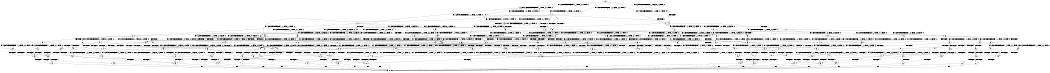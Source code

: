 digraph BCG {
size = "7, 10.5";
center = TRUE;
node [shape = circle];
0 [peripheries = 2];
0 -> 1 [label = "EX !0 !ATOMIC_EXCH_BRANCH (1, +0, FALSE, +0, 3, TRUE) !:0:"];
0 -> 2 [label = "EX !1 !ATOMIC_EXCH_BRANCH (1, +1, TRUE, +0, 2, TRUE) !:0:"];
0 -> 3 [label = "EX !2 !ATOMIC_EXCH_BRANCH (1, +0, TRUE, +0, 1, TRUE) !:0:"];
0 -> 4 [label = "EX !0 !ATOMIC_EXCH_BRANCH (1, +0, FALSE, +0, 3, TRUE) !:0:"];
1 -> 5 [label = "TERMINATE !0"];
2 -> 6 [label = "EX !0 !ATOMIC_EXCH_BRANCH (1, +0, FALSE, +0, 3, FALSE) !:0:"];
2 -> 7 [label = "TERMINATE !1"];
2 -> 8 [label = "EX !2 !ATOMIC_EXCH_BRANCH (1, +0, TRUE, +0, 1, FALSE) !:0:"];
2 -> 9 [label = "EX !0 !ATOMIC_EXCH_BRANCH (1, +0, FALSE, +0, 3, FALSE) !:0:"];
3 -> 10 [label = "EX !0 !ATOMIC_EXCH_BRANCH (1, +0, FALSE, +0, 3, TRUE) !:0:"];
3 -> 11 [label = "EX !1 !ATOMIC_EXCH_BRANCH (1, +1, TRUE, +0, 2, TRUE) !:0:"];
3 -> 12 [label = "EX !0 !ATOMIC_EXCH_BRANCH (1, +0, FALSE, +0, 3, TRUE) !:0:"];
3 -> 3 [label = "EX !2 !ATOMIC_EXCH_BRANCH (1, +0, TRUE, +0, 1, TRUE) !:0:"];
4 -> 5 [label = "TERMINATE !0"];
4 -> 13 [label = "TERMINATE !0"];
4 -> 14 [label = "EX !1 !ATOMIC_EXCH_BRANCH (1, +1, TRUE, +0, 2, TRUE) !:0:"];
4 -> 15 [label = "EX !2 !ATOMIC_EXCH_BRANCH (1, +0, TRUE, +0, 1, TRUE) !:0:"];
5 -> 16 [label = "EX !1 !ATOMIC_EXCH_BRANCH (1, +1, TRUE, +0, 2, TRUE) !:1:"];
6 -> 17 [label = "EX !0 !ATOMIC_EXCH_BRANCH (1, +1, TRUE, +0, 3, FALSE) !:0:"];
7 -> 18 [label = "EX !0 !ATOMIC_EXCH_BRANCH (1, +0, FALSE, +0, 3, FALSE) !:0:"];
7 -> 19 [label = "EX !2 !ATOMIC_EXCH_BRANCH (1, +0, TRUE, +0, 1, FALSE) !:0:"];
7 -> 20 [label = "EX !0 !ATOMIC_EXCH_BRANCH (1, +0, FALSE, +0, 3, FALSE) !:0:"];
8 -> 21 [label = "EX !0 !ATOMIC_EXCH_BRANCH (1, +0, FALSE, +0, 3, TRUE) !:0:"];
8 -> 22 [label = "TERMINATE !1"];
8 -> 23 [label = "TERMINATE !2"];
8 -> 24 [label = "EX !0 !ATOMIC_EXCH_BRANCH (1, +0, FALSE, +0, 3, TRUE) !:0:"];
9 -> 17 [label = "EX !0 !ATOMIC_EXCH_BRANCH (1, +1, TRUE, +0, 3, FALSE) !:0:"];
9 -> 25 [label = "TERMINATE !1"];
9 -> 26 [label = "EX !2 !ATOMIC_EXCH_BRANCH (1, +0, TRUE, +0, 1, FALSE) !:0:"];
9 -> 27 [label = "EX !0 !ATOMIC_EXCH_BRANCH (1, +1, TRUE, +0, 3, FALSE) !:0:"];
10 -> 28 [label = "TERMINATE !0"];
11 -> 29 [label = "EX !0 !ATOMIC_EXCH_BRANCH (1, +0, FALSE, +0, 3, FALSE) !:0:"];
11 -> 30 [label = "TERMINATE !1"];
11 -> 31 [label = "EX !0 !ATOMIC_EXCH_BRANCH (1, +0, FALSE, +0, 3, FALSE) !:0:"];
11 -> 8 [label = "EX !2 !ATOMIC_EXCH_BRANCH (1, +0, TRUE, +0, 1, FALSE) !:0:"];
12 -> 28 [label = "TERMINATE !0"];
12 -> 32 [label = "TERMINATE !0"];
12 -> 33 [label = "EX !1 !ATOMIC_EXCH_BRANCH (1, +1, TRUE, +0, 2, TRUE) !:0:"];
12 -> 15 [label = "EX !2 !ATOMIC_EXCH_BRANCH (1, +0, TRUE, +0, 1, TRUE) !:0:"];
13 -> 16 [label = "EX !1 !ATOMIC_EXCH_BRANCH (1, +1, TRUE, +0, 2, TRUE) !:1:"];
13 -> 34 [label = "EX !1 !ATOMIC_EXCH_BRANCH (1, +1, TRUE, +0, 2, TRUE) !:1:"];
13 -> 35 [label = "EX !2 !ATOMIC_EXCH_BRANCH (1, +0, TRUE, +0, 1, TRUE) !:1:"];
14 -> 36 [label = "TERMINATE !0"];
14 -> 37 [label = "TERMINATE !1"];
14 -> 38 [label = "TERMINATE !0"];
14 -> 39 [label = "EX !2 !ATOMIC_EXCH_BRANCH (1, +0, TRUE, +0, 1, FALSE) !:0:"];
15 -> 28 [label = "TERMINATE !0"];
15 -> 32 [label = "TERMINATE !0"];
15 -> 33 [label = "EX !1 !ATOMIC_EXCH_BRANCH (1, +1, TRUE, +0, 2, TRUE) !:0:"];
15 -> 15 [label = "EX !2 !ATOMIC_EXCH_BRANCH (1, +0, TRUE, +0, 1, TRUE) !:0:"];
16 -> 40 [label = "TERMINATE !1"];
17 -> 36 [label = "TERMINATE !0"];
18 -> 41 [label = "EX !0 !ATOMIC_EXCH_BRANCH (1, +1, TRUE, +0, 3, FALSE) !:0:"];
19 -> 42 [label = "EX !0 !ATOMIC_EXCH_BRANCH (1, +0, FALSE, +0, 3, TRUE) !:0:"];
19 -> 43 [label = "TERMINATE !2"];
19 -> 44 [label = "EX !0 !ATOMIC_EXCH_BRANCH (1, +0, FALSE, +0, 3, TRUE) !:0:"];
20 -> 41 [label = "EX !0 !ATOMIC_EXCH_BRANCH (1, +1, TRUE, +0, 3, FALSE) !:0:"];
20 -> 45 [label = "EX !2 !ATOMIC_EXCH_BRANCH (1, +0, TRUE, +0, 1, FALSE) !:0:"];
20 -> 46 [label = "EX !0 !ATOMIC_EXCH_BRANCH (1, +1, TRUE, +0, 3, FALSE) !:0:"];
21 -> 47 [label = "TERMINATE !0"];
22 -> 42 [label = "EX !0 !ATOMIC_EXCH_BRANCH (1, +0, FALSE, +0, 3, TRUE) !:0:"];
22 -> 43 [label = "TERMINATE !2"];
22 -> 44 [label = "EX !0 !ATOMIC_EXCH_BRANCH (1, +0, FALSE, +0, 3, TRUE) !:0:"];
23 -> 48 [label = "EX !0 !ATOMIC_EXCH_BRANCH (1, +0, FALSE, +0, 3, TRUE) !:0:"];
23 -> 49 [label = "TERMINATE !1"];
23 -> 50 [label = "EX !0 !ATOMIC_EXCH_BRANCH (1, +0, FALSE, +0, 3, TRUE) !:0:"];
24 -> 47 [label = "TERMINATE !0"];
24 -> 51 [label = "TERMINATE !1"];
24 -> 52 [label = "TERMINATE !2"];
24 -> 53 [label = "TERMINATE !0"];
25 -> 41 [label = "EX !0 !ATOMIC_EXCH_BRANCH (1, +1, TRUE, +0, 3, FALSE) !:0:"];
25 -> 45 [label = "EX !2 !ATOMIC_EXCH_BRANCH (1, +0, TRUE, +0, 1, FALSE) !:0:"];
25 -> 46 [label = "EX !0 !ATOMIC_EXCH_BRANCH (1, +1, TRUE, +0, 3, FALSE) !:0:"];
26 -> 54 [label = "EX !0 !ATOMIC_EXCH_BRANCH (1, +1, TRUE, +0, 3, TRUE) !:0:"];
26 -> 55 [label = "TERMINATE !1"];
26 -> 56 [label = "TERMINATE !2"];
26 -> 57 [label = "EX !0 !ATOMIC_EXCH_BRANCH (1, +1, TRUE, +0, 3, TRUE) !:0:"];
27 -> 36 [label = "TERMINATE !0"];
27 -> 37 [label = "TERMINATE !1"];
27 -> 38 [label = "TERMINATE !0"];
27 -> 39 [label = "EX !2 !ATOMIC_EXCH_BRANCH (1, +0, TRUE, +0, 1, FALSE) !:0:"];
28 -> 58 [label = "EX !1 !ATOMIC_EXCH_BRANCH (1, +1, TRUE, +0, 2, TRUE) !:1:"];
29 -> 59 [label = "EX !0 !ATOMIC_EXCH_BRANCH (1, +1, TRUE, +0, 3, FALSE) !:0:"];
30 -> 60 [label = "EX !0 !ATOMIC_EXCH_BRANCH (1, +0, FALSE, +0, 3, FALSE) !:0:"];
30 -> 61 [label = "EX !0 !ATOMIC_EXCH_BRANCH (1, +0, FALSE, +0, 3, FALSE) !:0:"];
30 -> 19 [label = "EX !2 !ATOMIC_EXCH_BRANCH (1, +0, TRUE, +0, 1, FALSE) !:0:"];
31 -> 59 [label = "EX !0 !ATOMIC_EXCH_BRANCH (1, +1, TRUE, +0, 3, FALSE) !:0:"];
31 -> 62 [label = "TERMINATE !1"];
31 -> 26 [label = "EX !2 !ATOMIC_EXCH_BRANCH (1, +0, TRUE, +0, 1, FALSE) !:0:"];
31 -> 63 [label = "EX !0 !ATOMIC_EXCH_BRANCH (1, +1, TRUE, +0, 3, FALSE) !:0:"];
32 -> 58 [label = "EX !1 !ATOMIC_EXCH_BRANCH (1, +1, TRUE, +0, 2, TRUE) !:1:"];
32 -> 64 [label = "EX !1 !ATOMIC_EXCH_BRANCH (1, +1, TRUE, +0, 2, TRUE) !:1:"];
32 -> 35 [label = "EX !2 !ATOMIC_EXCH_BRANCH (1, +0, TRUE, +0, 1, TRUE) !:1:"];
33 -> 65 [label = "TERMINATE !0"];
33 -> 66 [label = "TERMINATE !1"];
33 -> 67 [label = "TERMINATE !0"];
33 -> 39 [label = "EX !2 !ATOMIC_EXCH_BRANCH (1, +0, TRUE, +0, 1, FALSE) !:0:"];
34 -> 40 [label = "TERMINATE !1"];
34 -> 68 [label = "TERMINATE !1"];
34 -> 69 [label = "EX !2 !ATOMIC_EXCH_BRANCH (1, +0, TRUE, +0, 1, FALSE) !:1:"];
35 -> 58 [label = "EX !1 !ATOMIC_EXCH_BRANCH (1, +1, TRUE, +0, 2, TRUE) !:1:"];
35 -> 64 [label = "EX !1 !ATOMIC_EXCH_BRANCH (1, +1, TRUE, +0, 2, TRUE) !:1:"];
35 -> 35 [label = "EX !2 !ATOMIC_EXCH_BRANCH (1, +0, TRUE, +0, 1, TRUE) !:1:"];
36 -> 40 [label = "TERMINATE !1"];
37 -> 70 [label = "TERMINATE !0"];
37 -> 71 [label = "TERMINATE !0"];
37 -> 72 [label = "EX !2 !ATOMIC_EXCH_BRANCH (1, +0, TRUE, +0, 1, FALSE) !:0:"];
38 -> 40 [label = "TERMINATE !1"];
38 -> 68 [label = "TERMINATE !1"];
38 -> 69 [label = "EX !2 !ATOMIC_EXCH_BRANCH (1, +0, TRUE, +0, 1, FALSE) !:1:"];
39 -> 47 [label = "TERMINATE !0"];
39 -> 51 [label = "TERMINATE !1"];
39 -> 52 [label = "TERMINATE !2"];
39 -> 53 [label = "TERMINATE !0"];
40 -> 73 [label = "EX !2 !ATOMIC_EXCH_BRANCH (1, +0, TRUE, +0, 1, FALSE) !:2:"];
41 -> 70 [label = "TERMINATE !0"];
42 -> 74 [label = "TERMINATE !0"];
43 -> 75 [label = "EX !0 !ATOMIC_EXCH_BRANCH (1, +0, FALSE, +0, 3, TRUE) !:0:"];
43 -> 76 [label = "EX !0 !ATOMIC_EXCH_BRANCH (1, +0, FALSE, +0, 3, TRUE) !:0:"];
44 -> 74 [label = "TERMINATE !0"];
44 -> 77 [label = "TERMINATE !2"];
44 -> 78 [label = "TERMINATE !0"];
45 -> 79 [label = "EX !0 !ATOMIC_EXCH_BRANCH (1, +1, TRUE, +0, 3, TRUE) !:0:"];
45 -> 80 [label = "TERMINATE !2"];
45 -> 81 [label = "EX !0 !ATOMIC_EXCH_BRANCH (1, +1, TRUE, +0, 3, TRUE) !:0:"];
46 -> 70 [label = "TERMINATE !0"];
46 -> 71 [label = "TERMINATE !0"];
46 -> 72 [label = "EX !2 !ATOMIC_EXCH_BRANCH (1, +0, TRUE, +0, 1, FALSE) !:0:"];
47 -> 82 [label = "TERMINATE !2"];
48 -> 83 [label = "TERMINATE !0"];
49 -> 75 [label = "EX !0 !ATOMIC_EXCH_BRANCH (1, +0, FALSE, +0, 3, TRUE) !:0:"];
49 -> 76 [label = "EX !0 !ATOMIC_EXCH_BRANCH (1, +0, FALSE, +0, 3, TRUE) !:0:"];
50 -> 83 [label = "TERMINATE !0"];
50 -> 84 [label = "TERMINATE !1"];
50 -> 85 [label = "TERMINATE !0"];
51 -> 74 [label = "TERMINATE !0"];
51 -> 77 [label = "TERMINATE !2"];
51 -> 78 [label = "TERMINATE !0"];
52 -> 83 [label = "TERMINATE !0"];
52 -> 84 [label = "TERMINATE !1"];
52 -> 85 [label = "TERMINATE !0"];
53 -> 82 [label = "TERMINATE !2"];
53 -> 86 [label = "TERMINATE !1"];
53 -> 87 [label = "TERMINATE !2"];
54 -> 88 [label = "TERMINATE !0"];
55 -> 79 [label = "EX !0 !ATOMIC_EXCH_BRANCH (1, +1, TRUE, +0, 3, TRUE) !:0:"];
55 -> 80 [label = "TERMINATE !2"];
55 -> 81 [label = "EX !0 !ATOMIC_EXCH_BRANCH (1, +1, TRUE, +0, 3, TRUE) !:0:"];
56 -> 89 [label = "EX !0 !ATOMIC_EXCH_BRANCH (1, +1, TRUE, +0, 3, TRUE) !:0:"];
56 -> 90 [label = "TERMINATE !1"];
56 -> 91 [label = "EX !0 !ATOMIC_EXCH_BRANCH (1, +1, TRUE, +0, 3, TRUE) !:0:"];
57 -> 88 [label = "TERMINATE !0"];
57 -> 92 [label = "TERMINATE !1"];
57 -> 93 [label = "TERMINATE !2"];
57 -> 94 [label = "TERMINATE !0"];
58 -> 95 [label = "TERMINATE !1"];
59 -> 65 [label = "TERMINATE !0"];
60 -> 96 [label = "EX !0 !ATOMIC_EXCH_BRANCH (1, +1, TRUE, +0, 3, FALSE) !:0:"];
61 -> 96 [label = "EX !0 !ATOMIC_EXCH_BRANCH (1, +1, TRUE, +0, 3, FALSE) !:0:"];
61 -> 45 [label = "EX !2 !ATOMIC_EXCH_BRANCH (1, +0, TRUE, +0, 1, FALSE) !:0:"];
61 -> 97 [label = "EX !0 !ATOMIC_EXCH_BRANCH (1, +1, TRUE, +0, 3, FALSE) !:0:"];
62 -> 96 [label = "EX !0 !ATOMIC_EXCH_BRANCH (1, +1, TRUE, +0, 3, FALSE) !:0:"];
62 -> 45 [label = "EX !2 !ATOMIC_EXCH_BRANCH (1, +0, TRUE, +0, 1, FALSE) !:0:"];
62 -> 97 [label = "EX !0 !ATOMIC_EXCH_BRANCH (1, +1, TRUE, +0, 3, FALSE) !:0:"];
63 -> 65 [label = "TERMINATE !0"];
63 -> 66 [label = "TERMINATE !1"];
63 -> 67 [label = "TERMINATE !0"];
63 -> 39 [label = "EX !2 !ATOMIC_EXCH_BRANCH (1, +0, TRUE, +0, 1, FALSE) !:0:"];
64 -> 95 [label = "TERMINATE !1"];
64 -> 98 [label = "TERMINATE !1"];
64 -> 69 [label = "EX !2 !ATOMIC_EXCH_BRANCH (1, +0, TRUE, +0, 1, FALSE) !:1:"];
65 -> 95 [label = "TERMINATE !1"];
66 -> 99 [label = "TERMINATE !0"];
66 -> 100 [label = "TERMINATE !0"];
66 -> 72 [label = "EX !2 !ATOMIC_EXCH_BRANCH (1, +0, TRUE, +0, 1, FALSE) !:0:"];
67 -> 95 [label = "TERMINATE !1"];
67 -> 98 [label = "TERMINATE !1"];
67 -> 69 [label = "EX !2 !ATOMIC_EXCH_BRANCH (1, +0, TRUE, +0, 1, FALSE) !:1:"];
68 -> 73 [label = "EX !2 !ATOMIC_EXCH_BRANCH (1, +0, TRUE, +0, 1, FALSE) !:2:"];
68 -> 101 [label = "EX !2 !ATOMIC_EXCH_BRANCH (1, +0, TRUE, +0, 1, FALSE) !:2:"];
69 -> 82 [label = "TERMINATE !2"];
69 -> 86 [label = "TERMINATE !1"];
69 -> 87 [label = "TERMINATE !2"];
70 -> 73 [label = "EX !2 !ATOMIC_EXCH_BRANCH (1, +0, TRUE, +0, 1, FALSE) !:2:"];
71 -> 73 [label = "EX !2 !ATOMIC_EXCH_BRANCH (1, +0, TRUE, +0, 1, FALSE) !:2:"];
71 -> 101 [label = "EX !2 !ATOMIC_EXCH_BRANCH (1, +0, TRUE, +0, 1, FALSE) !:2:"];
72 -> 74 [label = "TERMINATE !0"];
72 -> 77 [label = "TERMINATE !2"];
72 -> 78 [label = "TERMINATE !0"];
73 -> 102 [label = "TERMINATE !2"];
74 -> 102 [label = "TERMINATE !2"];
75 -> 103 [label = "TERMINATE !0"];
76 -> 103 [label = "TERMINATE !0"];
76 -> 104 [label = "TERMINATE !0"];
77 -> 103 [label = "TERMINATE !0"];
77 -> 104 [label = "TERMINATE !0"];
78 -> 102 [label = "TERMINATE !2"];
78 -> 105 [label = "TERMINATE !2"];
79 -> 106 [label = "TERMINATE !0"];
80 -> 107 [label = "EX !0 !ATOMIC_EXCH_BRANCH (1, +1, TRUE, +0, 3, TRUE) !:0:"];
80 -> 108 [label = "EX !0 !ATOMIC_EXCH_BRANCH (1, +1, TRUE, +0, 3, TRUE) !:0:"];
81 -> 106 [label = "TERMINATE !0"];
81 -> 109 [label = "TERMINATE !2"];
81 -> 110 [label = "TERMINATE !0"];
82 -> 111 [label = "TERMINATE !1"];
83 -> 112 [label = "TERMINATE !1"];
84 -> 103 [label = "TERMINATE !0"];
84 -> 104 [label = "TERMINATE !0"];
85 -> 112 [label = "TERMINATE !1"];
85 -> 113 [label = "TERMINATE !1"];
86 -> 102 [label = "TERMINATE !2"];
86 -> 105 [label = "TERMINATE !2"];
87 -> 111 [label = "TERMINATE !1"];
87 -> 114 [label = "TERMINATE !1"];
88 -> 115 [label = "TERMINATE !2"];
89 -> 116 [label = "TERMINATE !0"];
90 -> 107 [label = "EX !0 !ATOMIC_EXCH_BRANCH (1, +1, TRUE, +0, 3, TRUE) !:0:"];
90 -> 108 [label = "EX !0 !ATOMIC_EXCH_BRANCH (1, +1, TRUE, +0, 3, TRUE) !:0:"];
91 -> 116 [label = "TERMINATE !0"];
91 -> 117 [label = "TERMINATE !1"];
91 -> 118 [label = "TERMINATE !0"];
92 -> 106 [label = "TERMINATE !0"];
92 -> 109 [label = "TERMINATE !2"];
92 -> 110 [label = "TERMINATE !0"];
93 -> 116 [label = "TERMINATE !0"];
93 -> 117 [label = "TERMINATE !1"];
93 -> 118 [label = "TERMINATE !0"];
94 -> 115 [label = "TERMINATE !2"];
94 -> 119 [label = "TERMINATE !1"];
94 -> 120 [label = "TERMINATE !2"];
95 -> 73 [label = "EX !2 !ATOMIC_EXCH_BRANCH (1, +0, TRUE, +0, 1, FALSE) !:2:"];
96 -> 99 [label = "TERMINATE !0"];
97 -> 99 [label = "TERMINATE !0"];
97 -> 100 [label = "TERMINATE !0"];
97 -> 72 [label = "EX !2 !ATOMIC_EXCH_BRANCH (1, +0, TRUE, +0, 1, FALSE) !:0:"];
98 -> 73 [label = "EX !2 !ATOMIC_EXCH_BRANCH (1, +0, TRUE, +0, 1, FALSE) !:2:"];
98 -> 101 [label = "EX !2 !ATOMIC_EXCH_BRANCH (1, +0, TRUE, +0, 1, FALSE) !:2:"];
99 -> 73 [label = "EX !2 !ATOMIC_EXCH_BRANCH (1, +0, TRUE, +0, 1, FALSE) !:2:"];
100 -> 73 [label = "EX !2 !ATOMIC_EXCH_BRANCH (1, +0, TRUE, +0, 1, FALSE) !:2:"];
100 -> 101 [label = "EX !2 !ATOMIC_EXCH_BRANCH (1, +0, TRUE, +0, 1, FALSE) !:2:"];
101 -> 102 [label = "TERMINATE !2"];
101 -> 105 [label = "TERMINATE !2"];
102 -> 121 [label = "exit"];
103 -> 121 [label = "exit"];
104 -> 121 [label = "exit"];
105 -> 121 [label = "exit"];
106 -> 122 [label = "TERMINATE !2"];
107 -> 123 [label = "TERMINATE !0"];
108 -> 123 [label = "TERMINATE !0"];
108 -> 124 [label = "TERMINATE !0"];
109 -> 123 [label = "TERMINATE !0"];
109 -> 124 [label = "TERMINATE !0"];
110 -> 122 [label = "TERMINATE !2"];
110 -> 125 [label = "TERMINATE !2"];
111 -> 121 [label = "exit"];
112 -> 121 [label = "exit"];
113 -> 121 [label = "exit"];
114 -> 121 [label = "exit"];
115 -> 126 [label = "TERMINATE !1"];
116 -> 127 [label = "TERMINATE !1"];
117 -> 123 [label = "TERMINATE !0"];
117 -> 124 [label = "TERMINATE !0"];
118 -> 127 [label = "TERMINATE !1"];
118 -> 128 [label = "TERMINATE !1"];
119 -> 122 [label = "TERMINATE !2"];
119 -> 125 [label = "TERMINATE !2"];
120 -> 126 [label = "TERMINATE !1"];
120 -> 129 [label = "TERMINATE !1"];
122 -> 121 [label = "exit"];
123 -> 121 [label = "exit"];
124 -> 121 [label = "exit"];
125 -> 121 [label = "exit"];
126 -> 121 [label = "exit"];
127 -> 121 [label = "exit"];
128 -> 121 [label = "exit"];
129 -> 121 [label = "exit"];
}
